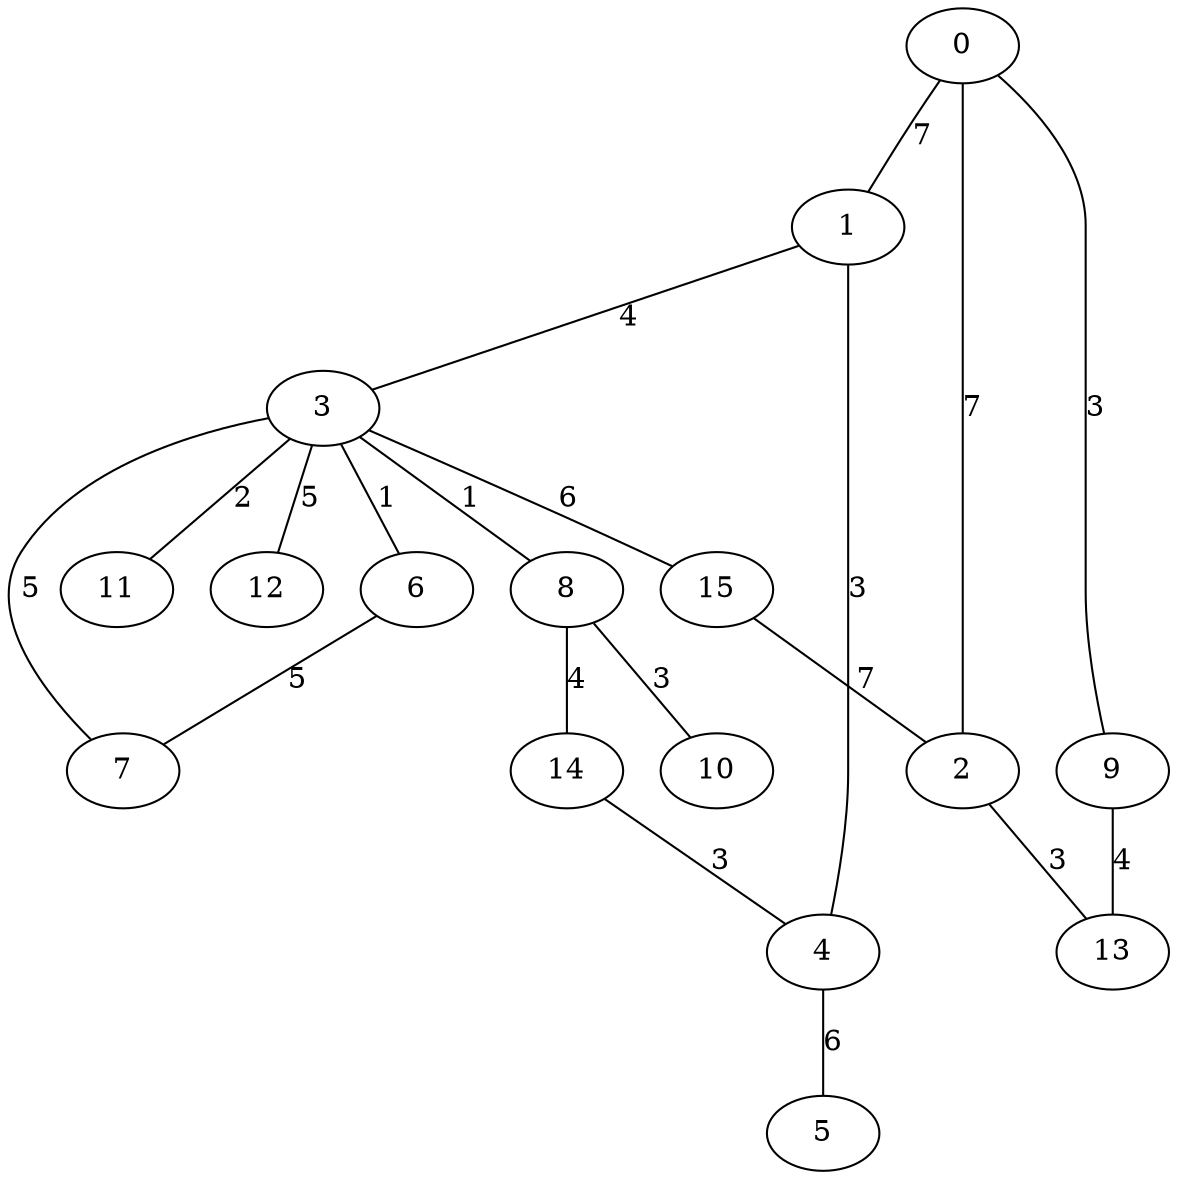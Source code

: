 graph g {
  0 [ base = 2, habit = 3, size = 451, x = 3, y = 6 ]
  1 [ habit = 8, size = 149, x = 6, y = 6 ]
  2 [ habit = 8, size = 175, x = 3, y = 3 ]
  3 [ habit = 7, size = 130, x = 7, y = 4 ]
  4 [ habit = 9, size = 55, x = 6, y = 8 ]
  5 [ base = 1, habit = 7, size = 175, x = 6, y = 10 ]
  6 [ habit = 9, size = 344, x = 8, y = 3 ]
  7 [ habit = 7, size = 190, x = 9, y = 2 ]
  8 [ habit = 3, size = 481, x = 8, y = 5 ]
  9 [ habit = 5, size = 414, x = 2, y = 6 ]
  10 [ habit = 2, size = 461, x = 10, y = 5 ]
  11 [ habit = 5, size = 169, x = 6, y = 2 ]
  12 [ habit = 6, size = 68, x = 7, y = 1 ]
  13 [ habit = 1, size = 150, x = 1, y = 4 ]
  14 [ habit = 2, size = 466, x = 8, y = 7 ]
  15 [ habit = 10, size = 359, x = 5, y = 3 ]

  0 -- 1 [ label = 7, weight = 7 ]
  0 -- 2 [ label = 7, weight = 7 ]
  0 -- 9 [ label = 3, weight = 3 ]
  1 -- 3 [ label = 4, weight = 4 ]
  1 -- 4 [ label = 3, weight = 3 ]
  2 -- 13 [ label = 3, weight = 3 ]
  3 -- 15 [ label = 6, weight = 6 ]
  3 -- 12 [ label = 5, weight = 5 ]
  3 -- 11 [ label = 2, weight = 2 ]
  3 -- 8 [ label = 1, weight = 1 ]
  3 -- 7 [ label = 5, weight = 5 ]
  3 -- 6 [ label = 1, weight = 1 ]
  4 -- 5 [ label = 6, weight = 6 ]
  6 -- 7 [ label = 5, weight = 5 ]
  8 -- 10 [ label = 3, weight = 3 ]
  8 -- 14 [ label = 4, weight = 4 ]
  9 -- 13 [ label = 4, weight = 4 ]
  14 -- 4 [ label = 3, weight = 3 ]
  15 -- 2 [ label = 7, weight = 7 ]
}
